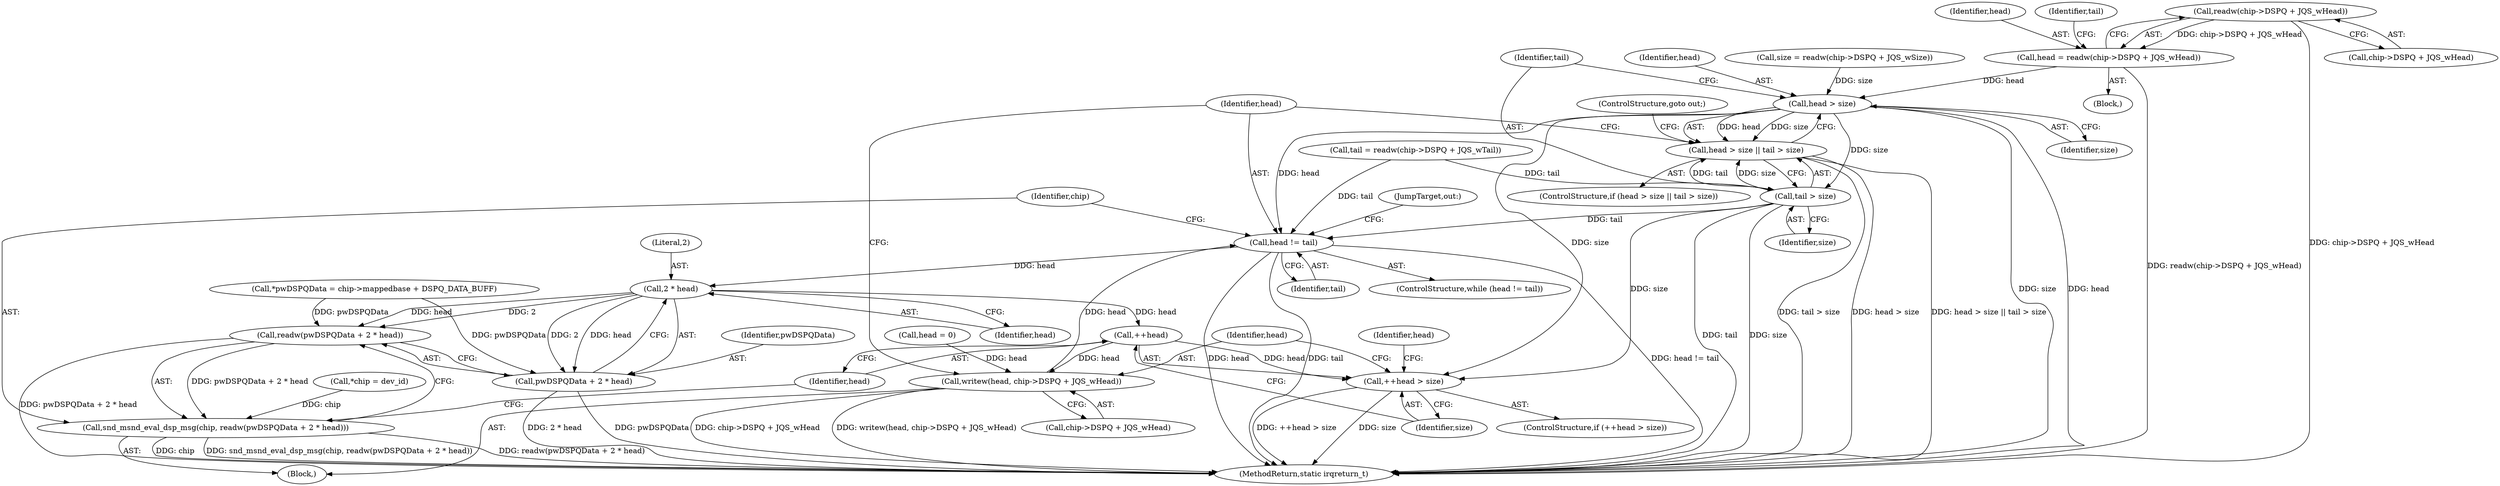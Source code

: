 digraph "0_linux_20e2b791796bd68816fa115f12be5320de2b8021_0@API" {
"1000125" [label="(Call,readw(chip->DSPQ + JQS_wHead))"];
"1000123" [label="(Call,head = readw(chip->DSPQ + JQS_wHead))"];
"1000149" [label="(Call,head > size)"];
"1000148" [label="(Call,head > size || tail > size)"];
"1000152" [label="(Call,tail > size)"];
"1000157" [label="(Call,head != tail)"];
"1000166" [label="(Call,2 * head)"];
"1000163" [label="(Call,readw(pwDSPQData + 2 * head))"];
"1000161" [label="(Call,snd_msnd_eval_dsp_msg(chip, readw(pwDSPQData + 2 * head)))"];
"1000164" [label="(Call,pwDSPQData + 2 * head)"];
"1000171" [label="(Call,++head)"];
"1000170" [label="(Call,++head > size)"];
"1000177" [label="(Call,writew(head, chip->DSPQ + JQS_wHead))"];
"1000150" [label="(Identifier,head)"];
"1000165" [label="(Identifier,pwDSPQData)"];
"1000162" [label="(Identifier,chip)"];
"1000113" [label="(Call,*pwDSPQData = chip->mappedbase + DSPQ_DATA_BUFF)"];
"1000126" [label="(Call,chip->DSPQ + JQS_wHead)"];
"1000153" [label="(Identifier,tail)"];
"1000171" [label="(Call,++head)"];
"1000159" [label="(Identifier,tail)"];
"1000124" [label="(Identifier,head)"];
"1000177" [label="(Call,writew(head, chip->DSPQ + JQS_wHead))"];
"1000179" [label="(Call,chip->DSPQ + JQS_wHead)"];
"1000163" [label="(Call,readw(pwDSPQData + 2 * head))"];
"1000167" [label="(Literal,2)"];
"1000161" [label="(Call,snd_msnd_eval_dsp_msg(chip, readw(pwDSPQData + 2 * head)))"];
"1000164" [label="(Call,pwDSPQData + 2 * head)"];
"1000170" [label="(Call,++head > size)"];
"1000154" [label="(Identifier,size)"];
"1000158" [label="(Identifier,head)"];
"1000169" [label="(ControlStructure,if (++head > size))"];
"1000174" [label="(Call,head = 0)"];
"1000155" [label="(ControlStructure,goto out;)"];
"1000123" [label="(Call,head = readw(chip->DSPQ + JQS_wHead))"];
"1000178" [label="(Identifier,head)"];
"1000147" [label="(ControlStructure,if (head > size || tail > size))"];
"1000148" [label="(Call,head > size || tail > size)"];
"1000166" [label="(Call,2 * head)"];
"1000151" [label="(Identifier,size)"];
"1000168" [label="(Identifier,head)"];
"1000131" [label="(Call,tail = readw(chip->DSPQ + JQS_wTail))"];
"1000139" [label="(Call,size = readw(chip->DSPQ + JQS_wSize))"];
"1000109" [label="(Call,*chip = dev_id)"];
"1000157" [label="(Call,head != tail)"];
"1000175" [label="(Identifier,head)"];
"1000160" [label="(Block,)"];
"1000125" [label="(Call,readw(chip->DSPQ + JQS_wHead))"];
"1000149" [label="(Call,head > size)"];
"1000193" [label="(MethodReturn,static irqreturn_t)"];
"1000173" [label="(Identifier,size)"];
"1000172" [label="(Identifier,head)"];
"1000184" [label="(JumpTarget,out:)"];
"1000107" [label="(Block,)"];
"1000156" [label="(ControlStructure,while (head != tail))"];
"1000152" [label="(Call,tail > size)"];
"1000132" [label="(Identifier,tail)"];
"1000125" -> "1000123"  [label="AST: "];
"1000125" -> "1000126"  [label="CFG: "];
"1000126" -> "1000125"  [label="AST: "];
"1000123" -> "1000125"  [label="CFG: "];
"1000125" -> "1000193"  [label="DDG: chip->DSPQ + JQS_wHead"];
"1000125" -> "1000123"  [label="DDG: chip->DSPQ + JQS_wHead"];
"1000123" -> "1000107"  [label="AST: "];
"1000124" -> "1000123"  [label="AST: "];
"1000132" -> "1000123"  [label="CFG: "];
"1000123" -> "1000193"  [label="DDG: readw(chip->DSPQ + JQS_wHead)"];
"1000123" -> "1000149"  [label="DDG: head"];
"1000149" -> "1000148"  [label="AST: "];
"1000149" -> "1000151"  [label="CFG: "];
"1000150" -> "1000149"  [label="AST: "];
"1000151" -> "1000149"  [label="AST: "];
"1000153" -> "1000149"  [label="CFG: "];
"1000148" -> "1000149"  [label="CFG: "];
"1000149" -> "1000193"  [label="DDG: size"];
"1000149" -> "1000193"  [label="DDG: head"];
"1000149" -> "1000148"  [label="DDG: head"];
"1000149" -> "1000148"  [label="DDG: size"];
"1000139" -> "1000149"  [label="DDG: size"];
"1000149" -> "1000152"  [label="DDG: size"];
"1000149" -> "1000157"  [label="DDG: head"];
"1000149" -> "1000170"  [label="DDG: size"];
"1000148" -> "1000147"  [label="AST: "];
"1000148" -> "1000152"  [label="CFG: "];
"1000152" -> "1000148"  [label="AST: "];
"1000155" -> "1000148"  [label="CFG: "];
"1000158" -> "1000148"  [label="CFG: "];
"1000148" -> "1000193"  [label="DDG: tail > size"];
"1000148" -> "1000193"  [label="DDG: head > size"];
"1000148" -> "1000193"  [label="DDG: head > size || tail > size"];
"1000152" -> "1000148"  [label="DDG: tail"];
"1000152" -> "1000148"  [label="DDG: size"];
"1000152" -> "1000154"  [label="CFG: "];
"1000153" -> "1000152"  [label="AST: "];
"1000154" -> "1000152"  [label="AST: "];
"1000152" -> "1000193"  [label="DDG: tail"];
"1000152" -> "1000193"  [label="DDG: size"];
"1000131" -> "1000152"  [label="DDG: tail"];
"1000152" -> "1000157"  [label="DDG: tail"];
"1000152" -> "1000170"  [label="DDG: size"];
"1000157" -> "1000156"  [label="AST: "];
"1000157" -> "1000159"  [label="CFG: "];
"1000158" -> "1000157"  [label="AST: "];
"1000159" -> "1000157"  [label="AST: "];
"1000162" -> "1000157"  [label="CFG: "];
"1000184" -> "1000157"  [label="CFG: "];
"1000157" -> "1000193"  [label="DDG: tail"];
"1000157" -> "1000193"  [label="DDG: head != tail"];
"1000157" -> "1000193"  [label="DDG: head"];
"1000177" -> "1000157"  [label="DDG: head"];
"1000131" -> "1000157"  [label="DDG: tail"];
"1000157" -> "1000166"  [label="DDG: head"];
"1000166" -> "1000164"  [label="AST: "];
"1000166" -> "1000168"  [label="CFG: "];
"1000167" -> "1000166"  [label="AST: "];
"1000168" -> "1000166"  [label="AST: "];
"1000164" -> "1000166"  [label="CFG: "];
"1000166" -> "1000163"  [label="DDG: 2"];
"1000166" -> "1000163"  [label="DDG: head"];
"1000166" -> "1000164"  [label="DDG: 2"];
"1000166" -> "1000164"  [label="DDG: head"];
"1000166" -> "1000171"  [label="DDG: head"];
"1000163" -> "1000161"  [label="AST: "];
"1000163" -> "1000164"  [label="CFG: "];
"1000164" -> "1000163"  [label="AST: "];
"1000161" -> "1000163"  [label="CFG: "];
"1000163" -> "1000193"  [label="DDG: pwDSPQData + 2 * head"];
"1000163" -> "1000161"  [label="DDG: pwDSPQData + 2 * head"];
"1000113" -> "1000163"  [label="DDG: pwDSPQData"];
"1000161" -> "1000160"  [label="AST: "];
"1000162" -> "1000161"  [label="AST: "];
"1000172" -> "1000161"  [label="CFG: "];
"1000161" -> "1000193"  [label="DDG: readw(pwDSPQData + 2 * head)"];
"1000161" -> "1000193"  [label="DDG: chip"];
"1000161" -> "1000193"  [label="DDG: snd_msnd_eval_dsp_msg(chip, readw(pwDSPQData + 2 * head))"];
"1000109" -> "1000161"  [label="DDG: chip"];
"1000165" -> "1000164"  [label="AST: "];
"1000164" -> "1000193"  [label="DDG: 2 * head"];
"1000164" -> "1000193"  [label="DDG: pwDSPQData"];
"1000113" -> "1000164"  [label="DDG: pwDSPQData"];
"1000171" -> "1000170"  [label="AST: "];
"1000171" -> "1000172"  [label="CFG: "];
"1000172" -> "1000171"  [label="AST: "];
"1000173" -> "1000171"  [label="CFG: "];
"1000171" -> "1000170"  [label="DDG: head"];
"1000171" -> "1000177"  [label="DDG: head"];
"1000170" -> "1000169"  [label="AST: "];
"1000170" -> "1000173"  [label="CFG: "];
"1000173" -> "1000170"  [label="AST: "];
"1000175" -> "1000170"  [label="CFG: "];
"1000178" -> "1000170"  [label="CFG: "];
"1000170" -> "1000193"  [label="DDG: size"];
"1000170" -> "1000193"  [label="DDG: ++head > size"];
"1000177" -> "1000160"  [label="AST: "];
"1000177" -> "1000179"  [label="CFG: "];
"1000178" -> "1000177"  [label="AST: "];
"1000179" -> "1000177"  [label="AST: "];
"1000158" -> "1000177"  [label="CFG: "];
"1000177" -> "1000193"  [label="DDG: chip->DSPQ + JQS_wHead"];
"1000177" -> "1000193"  [label="DDG: writew(head, chip->DSPQ + JQS_wHead)"];
"1000174" -> "1000177"  [label="DDG: head"];
}
